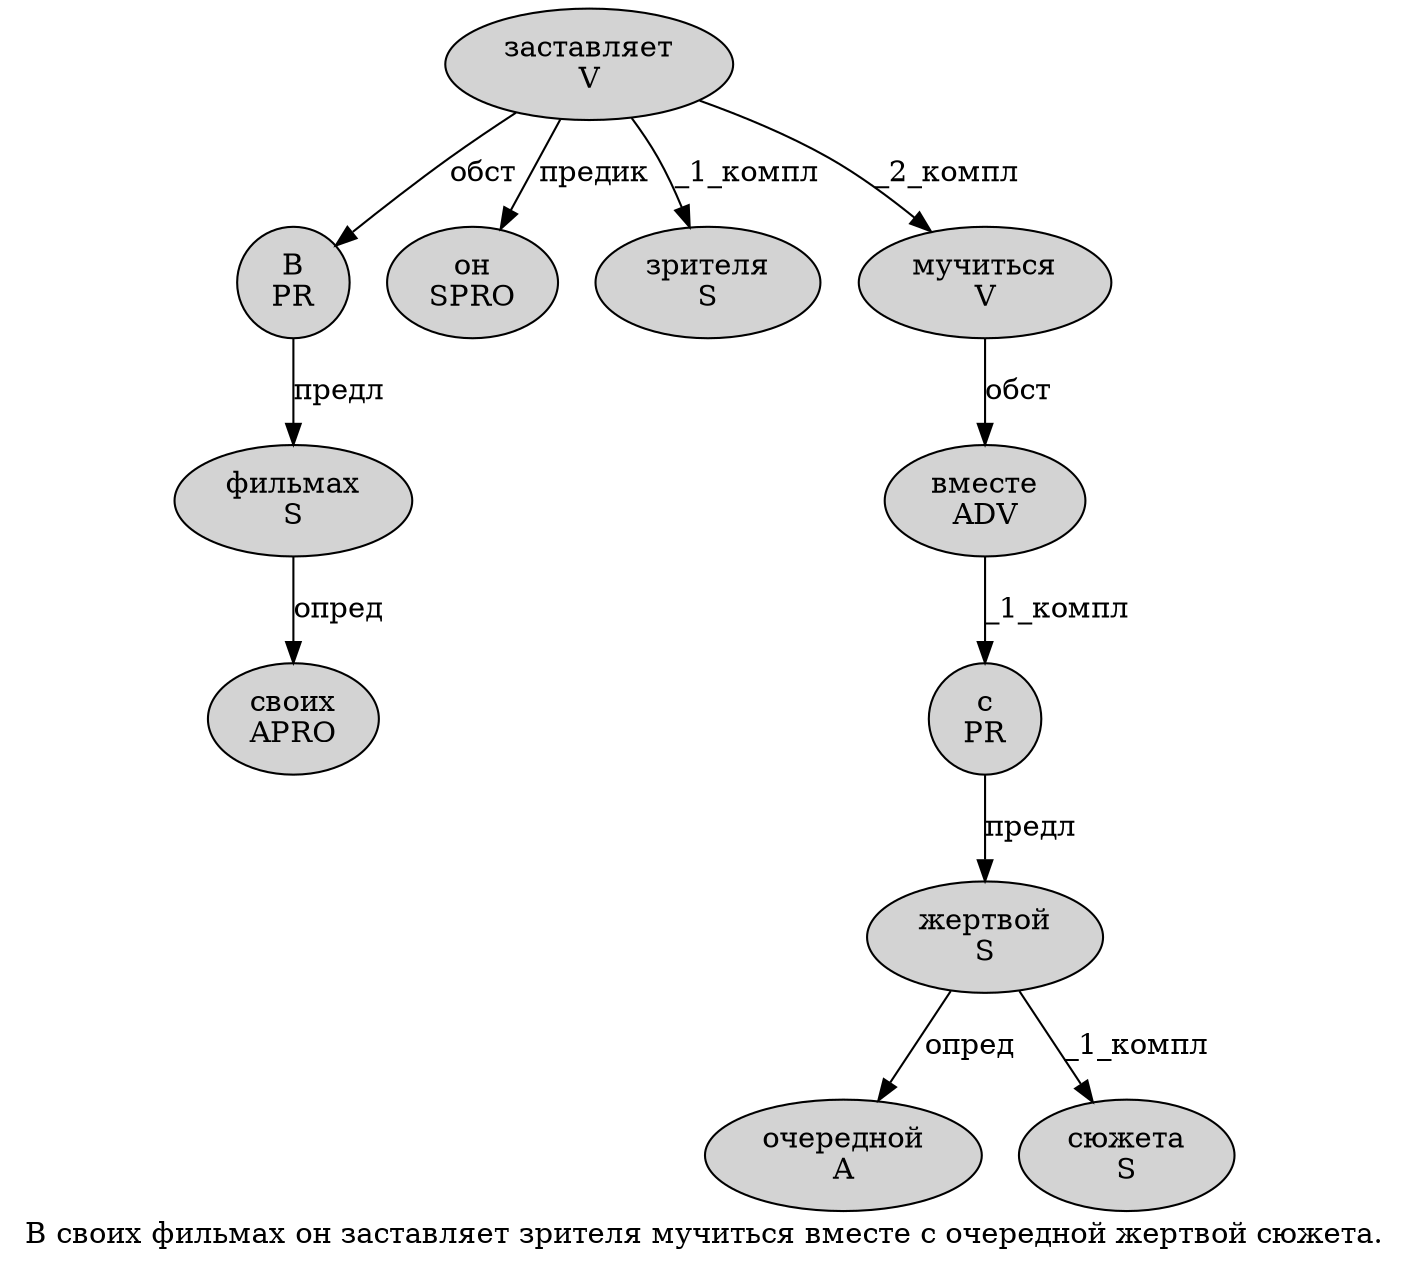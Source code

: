 digraph SENTENCE_1009 {
	graph [label="В своих фильмах он заставляет зрителя мучиться вместе с очередной жертвой сюжета."]
	node [style=filled]
		0 [label="В
PR" color="" fillcolor=lightgray penwidth=1 shape=ellipse]
		1 [label="своих
APRO" color="" fillcolor=lightgray penwidth=1 shape=ellipse]
		2 [label="фильмах
S" color="" fillcolor=lightgray penwidth=1 shape=ellipse]
		3 [label="он
SPRO" color="" fillcolor=lightgray penwidth=1 shape=ellipse]
		4 [label="заставляет
V" color="" fillcolor=lightgray penwidth=1 shape=ellipse]
		5 [label="зрителя
S" color="" fillcolor=lightgray penwidth=1 shape=ellipse]
		6 [label="мучиться
V" color="" fillcolor=lightgray penwidth=1 shape=ellipse]
		7 [label="вместе
ADV" color="" fillcolor=lightgray penwidth=1 shape=ellipse]
		8 [label="с
PR" color="" fillcolor=lightgray penwidth=1 shape=ellipse]
		9 [label="очередной
A" color="" fillcolor=lightgray penwidth=1 shape=ellipse]
		10 [label="жертвой
S" color="" fillcolor=lightgray penwidth=1 shape=ellipse]
		11 [label="сюжета
S" color="" fillcolor=lightgray penwidth=1 shape=ellipse]
			10 -> 9 [label="опред"]
			10 -> 11 [label="_1_компл"]
			7 -> 8 [label="_1_компл"]
			4 -> 0 [label="обст"]
			4 -> 3 [label="предик"]
			4 -> 5 [label="_1_компл"]
			4 -> 6 [label="_2_компл"]
			8 -> 10 [label="предл"]
			6 -> 7 [label="обст"]
			0 -> 2 [label="предл"]
			2 -> 1 [label="опред"]
}